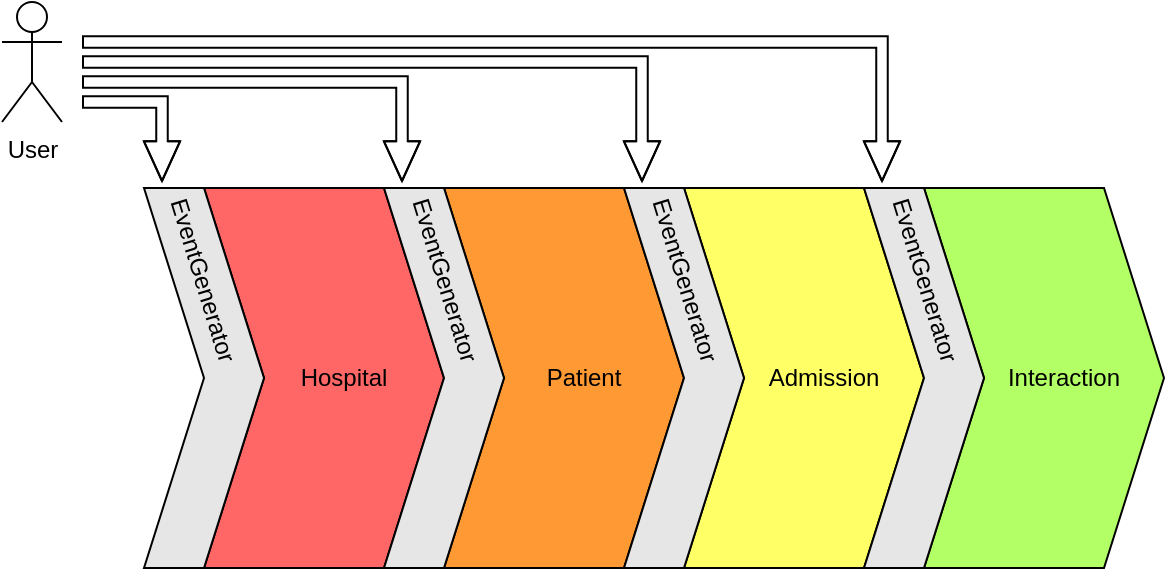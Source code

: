 <mxfile version="20.6.0"><diagram id="rHh35qJ4BBbz66YH-Peo" name="Pagina-1"><mxGraphModel dx="1021" dy="538" grid="1" gridSize="10" guides="1" tooltips="1" connect="1" arrows="1" fold="1" page="1" pageScale="1" pageWidth="850" pageHeight="1100" math="0" shadow="0"><root><mxCell id="0"/><mxCell id="1" parent="0"/><mxCell id="MmqAt7eroelZYq6FPJA7-32" value="User" style="shape=umlActor;verticalLabelPosition=bottom;verticalAlign=top;html=1;outlineConnect=0;strokeColor=#000000;fillColor=#FFFFFF;" vertex="1" parent="1"><mxGeometry x="100" y="67" width="30" height="60" as="geometry"/></mxCell><mxCell id="MmqAt7eroelZYq6FPJA7-34" value="" style="shape=flexArrow;endArrow=classic;html=1;rounded=0;width=5.747;endSize=6.303;endWidth=11.396;fillColor=default;" edge="1" parent="1"><mxGeometry width="50" height="50" relative="1" as="geometry"><mxPoint x="140" y="117" as="sourcePoint"/><mxPoint x="180" y="157" as="targetPoint"/><Array as="points"><mxPoint x="180" y="117"/></Array></mxGeometry></mxCell><mxCell id="MmqAt7eroelZYq6FPJA7-36" value="" style="shape=flexArrow;endArrow=classic;html=1;rounded=0;width=5.747;endSize=6.303;endWidth=11.396;fillColor=default;" edge="1" parent="1"><mxGeometry width="50" height="50" relative="1" as="geometry"><mxPoint x="140" y="107" as="sourcePoint"/><mxPoint x="300" y="157" as="targetPoint"/><Array as="points"><mxPoint x="300" y="107"/></Array></mxGeometry></mxCell><mxCell id="MmqAt7eroelZYq6FPJA7-37" value="" style="shape=flexArrow;endArrow=classic;html=1;rounded=0;width=5.747;endSize=6.303;endWidth=11.396;fillColor=default;" edge="1" parent="1"><mxGeometry width="50" height="50" relative="1" as="geometry"><mxPoint x="140" y="97" as="sourcePoint"/><mxPoint x="420" y="157" as="targetPoint"/><Array as="points"><mxPoint x="420" y="97"/></Array></mxGeometry></mxCell><mxCell id="MmqAt7eroelZYq6FPJA7-38" value="" style="shape=flexArrow;endArrow=classic;html=1;rounded=0;width=5.747;endSize=6.303;endWidth=11.396;fillColor=default;" edge="1" parent="1"><mxGeometry width="50" height="50" relative="1" as="geometry"><mxPoint x="140" y="87" as="sourcePoint"/><mxPoint x="540" y="157" as="targetPoint"/><Array as="points"><mxPoint x="540" y="87"/></Array></mxGeometry></mxCell><mxCell id="MmqAt7eroelZYq6FPJA7-40" value="" style="group" vertex="1" connectable="0" parent="1"><mxGeometry x="171" y="160" width="510" height="190" as="geometry"/></mxCell><mxCell id="MmqAt7eroelZYq6FPJA7-2" value="" style="html=1;shadow=0;dashed=0;align=center;verticalAlign=middle;shape=mxgraph.arrows2.arrow;dy=0;dx=30;notch=30;fillColor=#FF6666;" vertex="1" parent="MmqAt7eroelZYq6FPJA7-40"><mxGeometry x="30" width="120" height="190" as="geometry"/></mxCell><mxCell id="MmqAt7eroelZYq6FPJA7-3" value="" style="html=1;shadow=0;dashed=0;align=center;verticalAlign=middle;shape=mxgraph.arrows2.arrow;dy=0;dx=30;notch=30;fillColor=#E6E6E6;" vertex="1" parent="MmqAt7eroelZYq6FPJA7-40"><mxGeometry width="60" height="190" as="geometry"/></mxCell><mxCell id="MmqAt7eroelZYq6FPJA7-14" value="&lt;div&gt;EventGenerator&lt;/div&gt;" style="text;html=1;strokeColor=none;fillColor=none;align=center;verticalAlign=middle;whiteSpace=wrap;rounded=0;rotation=73;" vertex="1" parent="MmqAt7eroelZYq6FPJA7-40"><mxGeometry x="-1" y="27.333" width="60" height="38" as="geometry"/></mxCell><mxCell id="MmqAt7eroelZYq6FPJA7-15" value="Hospital" style="text;html=1;strokeColor=none;fillColor=none;align=center;verticalAlign=middle;whiteSpace=wrap;rounded=0;" vertex="1" parent="MmqAt7eroelZYq6FPJA7-40"><mxGeometry x="70" y="76" width="60" height="38" as="geometry"/></mxCell><mxCell id="MmqAt7eroelZYq6FPJA7-16" value="" style="html=1;shadow=0;dashed=0;align=center;verticalAlign=middle;shape=mxgraph.arrows2.arrow;dy=0;dx=30;notch=30;fillColor=#FF9933;" vertex="1" parent="MmqAt7eroelZYq6FPJA7-40"><mxGeometry x="150" width="120" height="190" as="geometry"/></mxCell><mxCell id="MmqAt7eroelZYq6FPJA7-17" value="" style="html=1;shadow=0;dashed=0;align=center;verticalAlign=middle;shape=mxgraph.arrows2.arrow;dy=0;dx=30;notch=30;fillColor=#E6E6E6;" vertex="1" parent="MmqAt7eroelZYq6FPJA7-40"><mxGeometry x="120" width="60" height="190" as="geometry"/></mxCell><mxCell id="MmqAt7eroelZYq6FPJA7-19" value="Patient" style="text;html=1;strokeColor=none;fillColor=none;align=center;verticalAlign=middle;whiteSpace=wrap;rounded=0;" vertex="1" parent="MmqAt7eroelZYq6FPJA7-40"><mxGeometry x="190" y="76" width="60" height="38" as="geometry"/></mxCell><mxCell id="MmqAt7eroelZYq6FPJA7-24" value="" style="html=1;shadow=0;dashed=0;align=center;verticalAlign=middle;shape=mxgraph.arrows2.arrow;dy=0;dx=30;notch=30;fillColor=#FFFF66;" vertex="1" parent="MmqAt7eroelZYq6FPJA7-40"><mxGeometry x="270" width="120" height="190" as="geometry"/></mxCell><mxCell id="MmqAt7eroelZYq6FPJA7-25" value="" style="html=1;shadow=0;dashed=0;align=center;verticalAlign=middle;shape=mxgraph.arrows2.arrow;dy=0;dx=30;notch=30;fillColor=#E6E6E6;" vertex="1" parent="MmqAt7eroelZYq6FPJA7-40"><mxGeometry x="240" width="60" height="190" as="geometry"/></mxCell><mxCell id="MmqAt7eroelZYq6FPJA7-27" value="Admission" style="text;html=1;strokeColor=none;fillColor=none;align=center;verticalAlign=middle;whiteSpace=wrap;rounded=0;" vertex="1" parent="MmqAt7eroelZYq6FPJA7-40"><mxGeometry x="310" y="76" width="60" height="38" as="geometry"/></mxCell><mxCell id="MmqAt7eroelZYq6FPJA7-28" value="" style="html=1;shadow=0;dashed=0;align=center;verticalAlign=middle;shape=mxgraph.arrows2.arrow;dy=0;dx=30;notch=30;fillColor=#B3FF66;" vertex="1" parent="MmqAt7eroelZYq6FPJA7-40"><mxGeometry x="390" width="120" height="190" as="geometry"/></mxCell><mxCell id="MmqAt7eroelZYq6FPJA7-29" value="" style="html=1;shadow=0;dashed=0;align=center;verticalAlign=middle;shape=mxgraph.arrows2.arrow;dy=0;dx=30;notch=30;fillColor=#E6E6E6;" vertex="1" parent="MmqAt7eroelZYq6FPJA7-40"><mxGeometry x="360" width="60" height="190" as="geometry"/></mxCell><mxCell id="MmqAt7eroelZYq6FPJA7-31" value="Interaction" style="text;html=1;strokeColor=none;fillColor=none;align=center;verticalAlign=middle;whiteSpace=wrap;rounded=0;" vertex="1" parent="MmqAt7eroelZYq6FPJA7-40"><mxGeometry x="430" y="76" width="60" height="38" as="geometry"/></mxCell><mxCell id="MmqAt7eroelZYq6FPJA7-41" value="&lt;div&gt;EventGenerator&lt;/div&gt;" style="text;html=1;strokeColor=none;fillColor=none;align=center;verticalAlign=middle;whiteSpace=wrap;rounded=0;rotation=73;" vertex="1" parent="MmqAt7eroelZYq6FPJA7-40"><mxGeometry x="120" y="27.333" width="60" height="38" as="geometry"/></mxCell><mxCell id="MmqAt7eroelZYq6FPJA7-42" value="&lt;div&gt;EventGenerator&lt;/div&gt;" style="text;html=1;strokeColor=none;fillColor=none;align=center;verticalAlign=middle;whiteSpace=wrap;rounded=0;rotation=73;" vertex="1" parent="MmqAt7eroelZYq6FPJA7-40"><mxGeometry x="240" y="27.333" width="60" height="38" as="geometry"/></mxCell><mxCell id="MmqAt7eroelZYq6FPJA7-43" value="&lt;div&gt;EventGenerator&lt;/div&gt;" style="text;html=1;strokeColor=none;fillColor=none;align=center;verticalAlign=middle;whiteSpace=wrap;rounded=0;rotation=73;" vertex="1" parent="MmqAt7eroelZYq6FPJA7-40"><mxGeometry x="360" y="27.333" width="60" height="38" as="geometry"/></mxCell></root></mxGraphModel></diagram></mxfile>